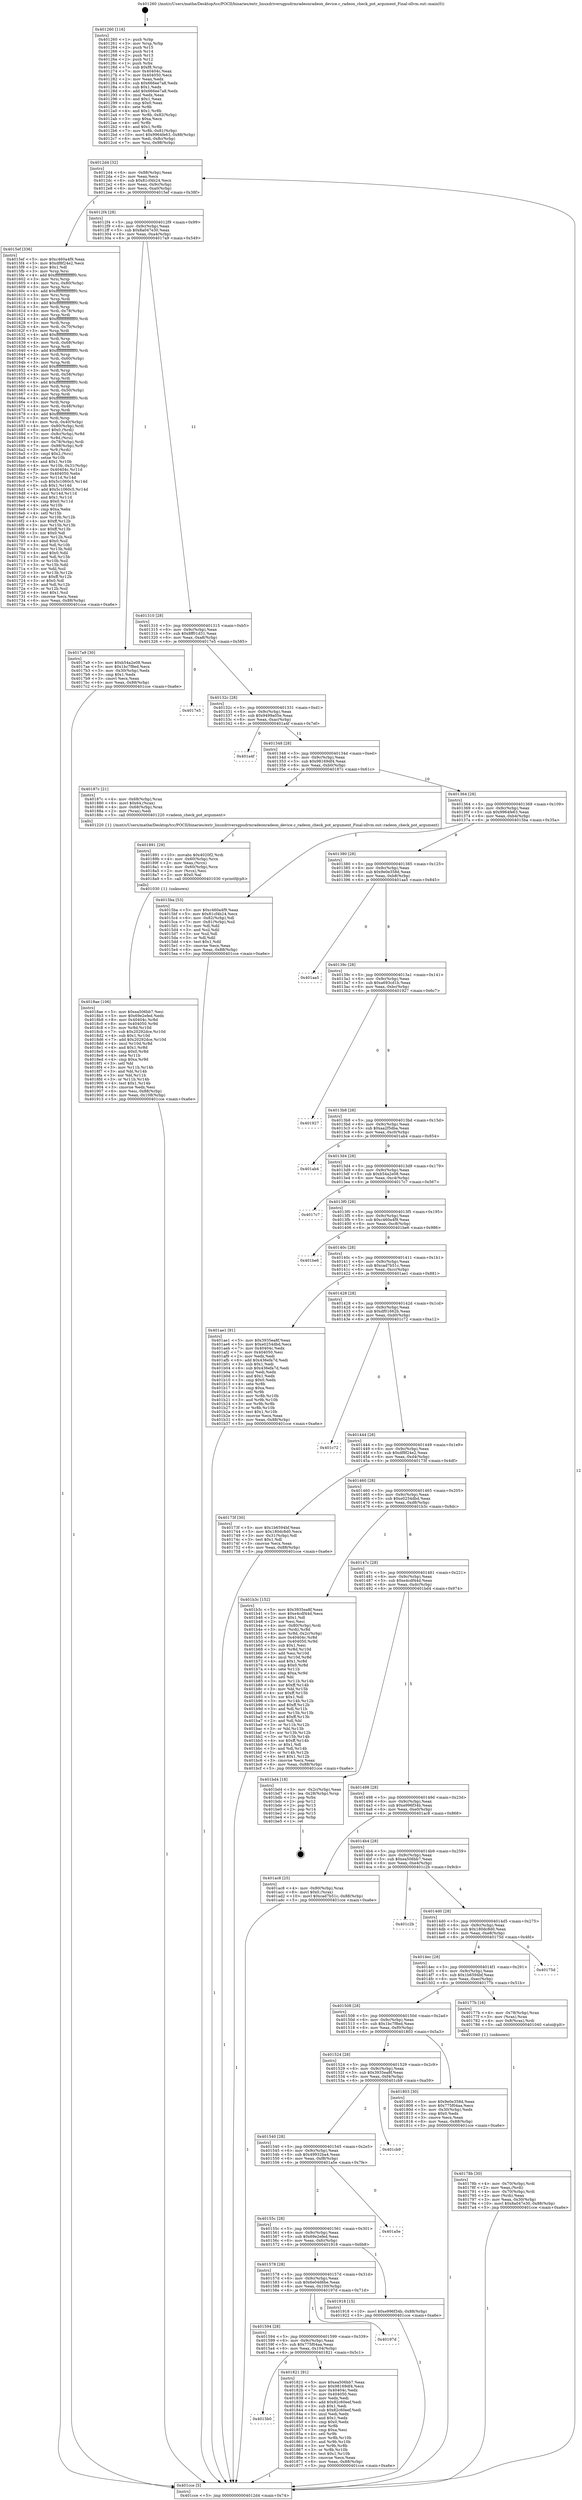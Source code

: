 digraph "0x401260" {
  label = "0x401260 (/mnt/c/Users/mathe/Desktop/tcc/POCII/binaries/extr_linuxdriversgpudrmradeonradeon_device.c_radeon_check_pot_argument_Final-ollvm.out::main(0))"
  labelloc = "t"
  node[shape=record]

  Entry [label="",width=0.3,height=0.3,shape=circle,fillcolor=black,style=filled]
  "0x4012d4" [label="{
     0x4012d4 [32]\l
     | [instrs]\l
     &nbsp;&nbsp;0x4012d4 \<+6\>: mov -0x88(%rbp),%eax\l
     &nbsp;&nbsp;0x4012da \<+2\>: mov %eax,%ecx\l
     &nbsp;&nbsp;0x4012dc \<+6\>: sub $0x81cf4b24,%ecx\l
     &nbsp;&nbsp;0x4012e2 \<+6\>: mov %eax,-0x9c(%rbp)\l
     &nbsp;&nbsp;0x4012e8 \<+6\>: mov %ecx,-0xa0(%rbp)\l
     &nbsp;&nbsp;0x4012ee \<+6\>: je 00000000004015ef \<main+0x38f\>\l
  }"]
  "0x4015ef" [label="{
     0x4015ef [336]\l
     | [instrs]\l
     &nbsp;&nbsp;0x4015ef \<+5\>: mov $0xc460a4f9,%eax\l
     &nbsp;&nbsp;0x4015f4 \<+5\>: mov $0xdf8f24e2,%ecx\l
     &nbsp;&nbsp;0x4015f9 \<+2\>: mov $0x1,%dl\l
     &nbsp;&nbsp;0x4015fb \<+3\>: mov %rsp,%rsi\l
     &nbsp;&nbsp;0x4015fe \<+4\>: add $0xfffffffffffffff0,%rsi\l
     &nbsp;&nbsp;0x401602 \<+3\>: mov %rsi,%rsp\l
     &nbsp;&nbsp;0x401605 \<+4\>: mov %rsi,-0x80(%rbp)\l
     &nbsp;&nbsp;0x401609 \<+3\>: mov %rsp,%rsi\l
     &nbsp;&nbsp;0x40160c \<+4\>: add $0xfffffffffffffff0,%rsi\l
     &nbsp;&nbsp;0x401610 \<+3\>: mov %rsi,%rsp\l
     &nbsp;&nbsp;0x401613 \<+3\>: mov %rsp,%rdi\l
     &nbsp;&nbsp;0x401616 \<+4\>: add $0xfffffffffffffff0,%rdi\l
     &nbsp;&nbsp;0x40161a \<+3\>: mov %rdi,%rsp\l
     &nbsp;&nbsp;0x40161d \<+4\>: mov %rdi,-0x78(%rbp)\l
     &nbsp;&nbsp;0x401621 \<+3\>: mov %rsp,%rdi\l
     &nbsp;&nbsp;0x401624 \<+4\>: add $0xfffffffffffffff0,%rdi\l
     &nbsp;&nbsp;0x401628 \<+3\>: mov %rdi,%rsp\l
     &nbsp;&nbsp;0x40162b \<+4\>: mov %rdi,-0x70(%rbp)\l
     &nbsp;&nbsp;0x40162f \<+3\>: mov %rsp,%rdi\l
     &nbsp;&nbsp;0x401632 \<+4\>: add $0xfffffffffffffff0,%rdi\l
     &nbsp;&nbsp;0x401636 \<+3\>: mov %rdi,%rsp\l
     &nbsp;&nbsp;0x401639 \<+4\>: mov %rdi,-0x68(%rbp)\l
     &nbsp;&nbsp;0x40163d \<+3\>: mov %rsp,%rdi\l
     &nbsp;&nbsp;0x401640 \<+4\>: add $0xfffffffffffffff0,%rdi\l
     &nbsp;&nbsp;0x401644 \<+3\>: mov %rdi,%rsp\l
     &nbsp;&nbsp;0x401647 \<+4\>: mov %rdi,-0x60(%rbp)\l
     &nbsp;&nbsp;0x40164b \<+3\>: mov %rsp,%rdi\l
     &nbsp;&nbsp;0x40164e \<+4\>: add $0xfffffffffffffff0,%rdi\l
     &nbsp;&nbsp;0x401652 \<+3\>: mov %rdi,%rsp\l
     &nbsp;&nbsp;0x401655 \<+4\>: mov %rdi,-0x58(%rbp)\l
     &nbsp;&nbsp;0x401659 \<+3\>: mov %rsp,%rdi\l
     &nbsp;&nbsp;0x40165c \<+4\>: add $0xfffffffffffffff0,%rdi\l
     &nbsp;&nbsp;0x401660 \<+3\>: mov %rdi,%rsp\l
     &nbsp;&nbsp;0x401663 \<+4\>: mov %rdi,-0x50(%rbp)\l
     &nbsp;&nbsp;0x401667 \<+3\>: mov %rsp,%rdi\l
     &nbsp;&nbsp;0x40166a \<+4\>: add $0xfffffffffffffff0,%rdi\l
     &nbsp;&nbsp;0x40166e \<+3\>: mov %rdi,%rsp\l
     &nbsp;&nbsp;0x401671 \<+4\>: mov %rdi,-0x48(%rbp)\l
     &nbsp;&nbsp;0x401675 \<+3\>: mov %rsp,%rdi\l
     &nbsp;&nbsp;0x401678 \<+4\>: add $0xfffffffffffffff0,%rdi\l
     &nbsp;&nbsp;0x40167c \<+3\>: mov %rdi,%rsp\l
     &nbsp;&nbsp;0x40167f \<+4\>: mov %rdi,-0x40(%rbp)\l
     &nbsp;&nbsp;0x401683 \<+4\>: mov -0x80(%rbp),%rdi\l
     &nbsp;&nbsp;0x401687 \<+6\>: movl $0x0,(%rdi)\l
     &nbsp;&nbsp;0x40168d \<+7\>: mov -0x8c(%rbp),%r8d\l
     &nbsp;&nbsp;0x401694 \<+3\>: mov %r8d,(%rsi)\l
     &nbsp;&nbsp;0x401697 \<+4\>: mov -0x78(%rbp),%rdi\l
     &nbsp;&nbsp;0x40169b \<+7\>: mov -0x98(%rbp),%r9\l
     &nbsp;&nbsp;0x4016a2 \<+3\>: mov %r9,(%rdi)\l
     &nbsp;&nbsp;0x4016a5 \<+3\>: cmpl $0x2,(%rsi)\l
     &nbsp;&nbsp;0x4016a8 \<+4\>: setne %r10b\l
     &nbsp;&nbsp;0x4016ac \<+4\>: and $0x1,%r10b\l
     &nbsp;&nbsp;0x4016b0 \<+4\>: mov %r10b,-0x31(%rbp)\l
     &nbsp;&nbsp;0x4016b4 \<+8\>: mov 0x40404c,%r11d\l
     &nbsp;&nbsp;0x4016bc \<+7\>: mov 0x404050,%ebx\l
     &nbsp;&nbsp;0x4016c3 \<+3\>: mov %r11d,%r14d\l
     &nbsp;&nbsp;0x4016c6 \<+7\>: sub $0x5c1060c5,%r14d\l
     &nbsp;&nbsp;0x4016cd \<+4\>: sub $0x1,%r14d\l
     &nbsp;&nbsp;0x4016d1 \<+7\>: add $0x5c1060c5,%r14d\l
     &nbsp;&nbsp;0x4016d8 \<+4\>: imul %r14d,%r11d\l
     &nbsp;&nbsp;0x4016dc \<+4\>: and $0x1,%r11d\l
     &nbsp;&nbsp;0x4016e0 \<+4\>: cmp $0x0,%r11d\l
     &nbsp;&nbsp;0x4016e4 \<+4\>: sete %r10b\l
     &nbsp;&nbsp;0x4016e8 \<+3\>: cmp $0xa,%ebx\l
     &nbsp;&nbsp;0x4016eb \<+4\>: setl %r15b\l
     &nbsp;&nbsp;0x4016ef \<+3\>: mov %r10b,%r12b\l
     &nbsp;&nbsp;0x4016f2 \<+4\>: xor $0xff,%r12b\l
     &nbsp;&nbsp;0x4016f6 \<+3\>: mov %r15b,%r13b\l
     &nbsp;&nbsp;0x4016f9 \<+4\>: xor $0xff,%r13b\l
     &nbsp;&nbsp;0x4016fd \<+3\>: xor $0x0,%dl\l
     &nbsp;&nbsp;0x401700 \<+3\>: mov %r12b,%sil\l
     &nbsp;&nbsp;0x401703 \<+4\>: and $0x0,%sil\l
     &nbsp;&nbsp;0x401707 \<+3\>: and %dl,%r10b\l
     &nbsp;&nbsp;0x40170a \<+3\>: mov %r13b,%dil\l
     &nbsp;&nbsp;0x40170d \<+4\>: and $0x0,%dil\l
     &nbsp;&nbsp;0x401711 \<+3\>: and %dl,%r15b\l
     &nbsp;&nbsp;0x401714 \<+3\>: or %r10b,%sil\l
     &nbsp;&nbsp;0x401717 \<+3\>: or %r15b,%dil\l
     &nbsp;&nbsp;0x40171a \<+3\>: xor %dil,%sil\l
     &nbsp;&nbsp;0x40171d \<+3\>: or %r13b,%r12b\l
     &nbsp;&nbsp;0x401720 \<+4\>: xor $0xff,%r12b\l
     &nbsp;&nbsp;0x401724 \<+3\>: or $0x0,%dl\l
     &nbsp;&nbsp;0x401727 \<+3\>: and %dl,%r12b\l
     &nbsp;&nbsp;0x40172a \<+3\>: or %r12b,%sil\l
     &nbsp;&nbsp;0x40172d \<+4\>: test $0x1,%sil\l
     &nbsp;&nbsp;0x401731 \<+3\>: cmovne %ecx,%eax\l
     &nbsp;&nbsp;0x401734 \<+6\>: mov %eax,-0x88(%rbp)\l
     &nbsp;&nbsp;0x40173a \<+5\>: jmp 0000000000401cce \<main+0xa6e\>\l
  }"]
  "0x4012f4" [label="{
     0x4012f4 [28]\l
     | [instrs]\l
     &nbsp;&nbsp;0x4012f4 \<+5\>: jmp 00000000004012f9 \<main+0x99\>\l
     &nbsp;&nbsp;0x4012f9 \<+6\>: mov -0x9c(%rbp),%eax\l
     &nbsp;&nbsp;0x4012ff \<+5\>: sub $0x8a047e30,%eax\l
     &nbsp;&nbsp;0x401304 \<+6\>: mov %eax,-0xa4(%rbp)\l
     &nbsp;&nbsp;0x40130a \<+6\>: je 00000000004017a9 \<main+0x549\>\l
  }"]
  Exit [label="",width=0.3,height=0.3,shape=circle,fillcolor=black,style=filled,peripheries=2]
  "0x4017a9" [label="{
     0x4017a9 [30]\l
     | [instrs]\l
     &nbsp;&nbsp;0x4017a9 \<+5\>: mov $0xb54a2e08,%eax\l
     &nbsp;&nbsp;0x4017ae \<+5\>: mov $0x1bc7f8ed,%ecx\l
     &nbsp;&nbsp;0x4017b3 \<+3\>: mov -0x30(%rbp),%edx\l
     &nbsp;&nbsp;0x4017b6 \<+3\>: cmp $0x1,%edx\l
     &nbsp;&nbsp;0x4017b9 \<+3\>: cmovl %ecx,%eax\l
     &nbsp;&nbsp;0x4017bc \<+6\>: mov %eax,-0x88(%rbp)\l
     &nbsp;&nbsp;0x4017c2 \<+5\>: jmp 0000000000401cce \<main+0xa6e\>\l
  }"]
  "0x401310" [label="{
     0x401310 [28]\l
     | [instrs]\l
     &nbsp;&nbsp;0x401310 \<+5\>: jmp 0000000000401315 \<main+0xb5\>\l
     &nbsp;&nbsp;0x401315 \<+6\>: mov -0x9c(%rbp),%eax\l
     &nbsp;&nbsp;0x40131b \<+5\>: sub $0x8ff01d31,%eax\l
     &nbsp;&nbsp;0x401320 \<+6\>: mov %eax,-0xa8(%rbp)\l
     &nbsp;&nbsp;0x401326 \<+6\>: je 00000000004017e5 \<main+0x585\>\l
  }"]
  "0x4018ae" [label="{
     0x4018ae [106]\l
     | [instrs]\l
     &nbsp;&nbsp;0x4018ae \<+5\>: mov $0xea506bb7,%esi\l
     &nbsp;&nbsp;0x4018b3 \<+5\>: mov $0x69e2efed,%edx\l
     &nbsp;&nbsp;0x4018b8 \<+8\>: mov 0x40404c,%r8d\l
     &nbsp;&nbsp;0x4018c0 \<+8\>: mov 0x404050,%r9d\l
     &nbsp;&nbsp;0x4018c8 \<+3\>: mov %r8d,%r10d\l
     &nbsp;&nbsp;0x4018cb \<+7\>: sub $0x20292dce,%r10d\l
     &nbsp;&nbsp;0x4018d2 \<+4\>: sub $0x1,%r10d\l
     &nbsp;&nbsp;0x4018d6 \<+7\>: add $0x20292dce,%r10d\l
     &nbsp;&nbsp;0x4018dd \<+4\>: imul %r10d,%r8d\l
     &nbsp;&nbsp;0x4018e1 \<+4\>: and $0x1,%r8d\l
     &nbsp;&nbsp;0x4018e5 \<+4\>: cmp $0x0,%r8d\l
     &nbsp;&nbsp;0x4018e9 \<+4\>: sete %r11b\l
     &nbsp;&nbsp;0x4018ed \<+4\>: cmp $0xa,%r9d\l
     &nbsp;&nbsp;0x4018f1 \<+3\>: setl %bl\l
     &nbsp;&nbsp;0x4018f4 \<+3\>: mov %r11b,%r14b\l
     &nbsp;&nbsp;0x4018f7 \<+3\>: and %bl,%r14b\l
     &nbsp;&nbsp;0x4018fa \<+3\>: xor %bl,%r11b\l
     &nbsp;&nbsp;0x4018fd \<+3\>: or %r11b,%r14b\l
     &nbsp;&nbsp;0x401900 \<+4\>: test $0x1,%r14b\l
     &nbsp;&nbsp;0x401904 \<+3\>: cmovne %edx,%esi\l
     &nbsp;&nbsp;0x401907 \<+6\>: mov %esi,-0x88(%rbp)\l
     &nbsp;&nbsp;0x40190d \<+6\>: mov %eax,-0x108(%rbp)\l
     &nbsp;&nbsp;0x401913 \<+5\>: jmp 0000000000401cce \<main+0xa6e\>\l
  }"]
  "0x4017e5" [label="{
     0x4017e5\l
  }", style=dashed]
  "0x40132c" [label="{
     0x40132c [28]\l
     | [instrs]\l
     &nbsp;&nbsp;0x40132c \<+5\>: jmp 0000000000401331 \<main+0xd1\>\l
     &nbsp;&nbsp;0x401331 \<+6\>: mov -0x9c(%rbp),%eax\l
     &nbsp;&nbsp;0x401337 \<+5\>: sub $0x9499a05e,%eax\l
     &nbsp;&nbsp;0x40133c \<+6\>: mov %eax,-0xac(%rbp)\l
     &nbsp;&nbsp;0x401342 \<+6\>: je 0000000000401a4f \<main+0x7ef\>\l
  }"]
  "0x401891" [label="{
     0x401891 [29]\l
     | [instrs]\l
     &nbsp;&nbsp;0x401891 \<+10\>: movabs $0x4020f2,%rdi\l
     &nbsp;&nbsp;0x40189b \<+4\>: mov -0x60(%rbp),%rcx\l
     &nbsp;&nbsp;0x40189f \<+2\>: mov %eax,(%rcx)\l
     &nbsp;&nbsp;0x4018a1 \<+4\>: mov -0x60(%rbp),%rcx\l
     &nbsp;&nbsp;0x4018a5 \<+2\>: mov (%rcx),%esi\l
     &nbsp;&nbsp;0x4018a7 \<+2\>: mov $0x0,%al\l
     &nbsp;&nbsp;0x4018a9 \<+5\>: call 0000000000401030 \<printf@plt\>\l
     | [calls]\l
     &nbsp;&nbsp;0x401030 \{1\} (unknown)\l
  }"]
  "0x401a4f" [label="{
     0x401a4f\l
  }", style=dashed]
  "0x401348" [label="{
     0x401348 [28]\l
     | [instrs]\l
     &nbsp;&nbsp;0x401348 \<+5\>: jmp 000000000040134d \<main+0xed\>\l
     &nbsp;&nbsp;0x40134d \<+6\>: mov -0x9c(%rbp),%eax\l
     &nbsp;&nbsp;0x401353 \<+5\>: sub $0x98169df4,%eax\l
     &nbsp;&nbsp;0x401358 \<+6\>: mov %eax,-0xb0(%rbp)\l
     &nbsp;&nbsp;0x40135e \<+6\>: je 000000000040187c \<main+0x61c\>\l
  }"]
  "0x4015b0" [label="{
     0x4015b0\l
  }", style=dashed]
  "0x40187c" [label="{
     0x40187c [21]\l
     | [instrs]\l
     &nbsp;&nbsp;0x40187c \<+4\>: mov -0x68(%rbp),%rax\l
     &nbsp;&nbsp;0x401880 \<+6\>: movl $0x64,(%rax)\l
     &nbsp;&nbsp;0x401886 \<+4\>: mov -0x68(%rbp),%rax\l
     &nbsp;&nbsp;0x40188a \<+2\>: mov (%rax),%edi\l
     &nbsp;&nbsp;0x40188c \<+5\>: call 0000000000401220 \<radeon_check_pot_argument\>\l
     | [calls]\l
     &nbsp;&nbsp;0x401220 \{1\} (/mnt/c/Users/mathe/Desktop/tcc/POCII/binaries/extr_linuxdriversgpudrmradeonradeon_device.c_radeon_check_pot_argument_Final-ollvm.out::radeon_check_pot_argument)\l
  }"]
  "0x401364" [label="{
     0x401364 [28]\l
     | [instrs]\l
     &nbsp;&nbsp;0x401364 \<+5\>: jmp 0000000000401369 \<main+0x109\>\l
     &nbsp;&nbsp;0x401369 \<+6\>: mov -0x9c(%rbp),%eax\l
     &nbsp;&nbsp;0x40136f \<+5\>: sub $0x9964fe63,%eax\l
     &nbsp;&nbsp;0x401374 \<+6\>: mov %eax,-0xb4(%rbp)\l
     &nbsp;&nbsp;0x40137a \<+6\>: je 00000000004015ba \<main+0x35a\>\l
  }"]
  "0x401821" [label="{
     0x401821 [91]\l
     | [instrs]\l
     &nbsp;&nbsp;0x401821 \<+5\>: mov $0xea506bb7,%eax\l
     &nbsp;&nbsp;0x401826 \<+5\>: mov $0x98169df4,%ecx\l
     &nbsp;&nbsp;0x40182b \<+7\>: mov 0x40404c,%edx\l
     &nbsp;&nbsp;0x401832 \<+7\>: mov 0x404050,%esi\l
     &nbsp;&nbsp;0x401839 \<+2\>: mov %edx,%edi\l
     &nbsp;&nbsp;0x40183b \<+6\>: add $0x82c60eef,%edi\l
     &nbsp;&nbsp;0x401841 \<+3\>: sub $0x1,%edi\l
     &nbsp;&nbsp;0x401844 \<+6\>: sub $0x82c60eef,%edi\l
     &nbsp;&nbsp;0x40184a \<+3\>: imul %edi,%edx\l
     &nbsp;&nbsp;0x40184d \<+3\>: and $0x1,%edx\l
     &nbsp;&nbsp;0x401850 \<+3\>: cmp $0x0,%edx\l
     &nbsp;&nbsp;0x401853 \<+4\>: sete %r8b\l
     &nbsp;&nbsp;0x401857 \<+3\>: cmp $0xa,%esi\l
     &nbsp;&nbsp;0x40185a \<+4\>: setl %r9b\l
     &nbsp;&nbsp;0x40185e \<+3\>: mov %r8b,%r10b\l
     &nbsp;&nbsp;0x401861 \<+3\>: and %r9b,%r10b\l
     &nbsp;&nbsp;0x401864 \<+3\>: xor %r9b,%r8b\l
     &nbsp;&nbsp;0x401867 \<+3\>: or %r8b,%r10b\l
     &nbsp;&nbsp;0x40186a \<+4\>: test $0x1,%r10b\l
     &nbsp;&nbsp;0x40186e \<+3\>: cmovne %ecx,%eax\l
     &nbsp;&nbsp;0x401871 \<+6\>: mov %eax,-0x88(%rbp)\l
     &nbsp;&nbsp;0x401877 \<+5\>: jmp 0000000000401cce \<main+0xa6e\>\l
  }"]
  "0x4015ba" [label="{
     0x4015ba [53]\l
     | [instrs]\l
     &nbsp;&nbsp;0x4015ba \<+5\>: mov $0xc460a4f9,%eax\l
     &nbsp;&nbsp;0x4015bf \<+5\>: mov $0x81cf4b24,%ecx\l
     &nbsp;&nbsp;0x4015c4 \<+6\>: mov -0x82(%rbp),%dl\l
     &nbsp;&nbsp;0x4015ca \<+7\>: mov -0x81(%rbp),%sil\l
     &nbsp;&nbsp;0x4015d1 \<+3\>: mov %dl,%dil\l
     &nbsp;&nbsp;0x4015d4 \<+3\>: and %sil,%dil\l
     &nbsp;&nbsp;0x4015d7 \<+3\>: xor %sil,%dl\l
     &nbsp;&nbsp;0x4015da \<+3\>: or %dl,%dil\l
     &nbsp;&nbsp;0x4015dd \<+4\>: test $0x1,%dil\l
     &nbsp;&nbsp;0x4015e1 \<+3\>: cmovne %ecx,%eax\l
     &nbsp;&nbsp;0x4015e4 \<+6\>: mov %eax,-0x88(%rbp)\l
     &nbsp;&nbsp;0x4015ea \<+5\>: jmp 0000000000401cce \<main+0xa6e\>\l
  }"]
  "0x401380" [label="{
     0x401380 [28]\l
     | [instrs]\l
     &nbsp;&nbsp;0x401380 \<+5\>: jmp 0000000000401385 \<main+0x125\>\l
     &nbsp;&nbsp;0x401385 \<+6\>: mov -0x9c(%rbp),%eax\l
     &nbsp;&nbsp;0x40138b \<+5\>: sub $0x9e0e358d,%eax\l
     &nbsp;&nbsp;0x401390 \<+6\>: mov %eax,-0xb8(%rbp)\l
     &nbsp;&nbsp;0x401396 \<+6\>: je 0000000000401aa5 \<main+0x845\>\l
  }"]
  "0x401cce" [label="{
     0x401cce [5]\l
     | [instrs]\l
     &nbsp;&nbsp;0x401cce \<+5\>: jmp 00000000004012d4 \<main+0x74\>\l
  }"]
  "0x401260" [label="{
     0x401260 [116]\l
     | [instrs]\l
     &nbsp;&nbsp;0x401260 \<+1\>: push %rbp\l
     &nbsp;&nbsp;0x401261 \<+3\>: mov %rsp,%rbp\l
     &nbsp;&nbsp;0x401264 \<+2\>: push %r15\l
     &nbsp;&nbsp;0x401266 \<+2\>: push %r14\l
     &nbsp;&nbsp;0x401268 \<+2\>: push %r13\l
     &nbsp;&nbsp;0x40126a \<+2\>: push %r12\l
     &nbsp;&nbsp;0x40126c \<+1\>: push %rbx\l
     &nbsp;&nbsp;0x40126d \<+7\>: sub $0xf8,%rsp\l
     &nbsp;&nbsp;0x401274 \<+7\>: mov 0x40404c,%eax\l
     &nbsp;&nbsp;0x40127b \<+7\>: mov 0x404050,%ecx\l
     &nbsp;&nbsp;0x401282 \<+2\>: mov %eax,%edx\l
     &nbsp;&nbsp;0x401284 \<+6\>: sub $0x666ee7a8,%edx\l
     &nbsp;&nbsp;0x40128a \<+3\>: sub $0x1,%edx\l
     &nbsp;&nbsp;0x40128d \<+6\>: add $0x666ee7a8,%edx\l
     &nbsp;&nbsp;0x401293 \<+3\>: imul %edx,%eax\l
     &nbsp;&nbsp;0x401296 \<+3\>: and $0x1,%eax\l
     &nbsp;&nbsp;0x401299 \<+3\>: cmp $0x0,%eax\l
     &nbsp;&nbsp;0x40129c \<+4\>: sete %r8b\l
     &nbsp;&nbsp;0x4012a0 \<+4\>: and $0x1,%r8b\l
     &nbsp;&nbsp;0x4012a4 \<+7\>: mov %r8b,-0x82(%rbp)\l
     &nbsp;&nbsp;0x4012ab \<+3\>: cmp $0xa,%ecx\l
     &nbsp;&nbsp;0x4012ae \<+4\>: setl %r8b\l
     &nbsp;&nbsp;0x4012b2 \<+4\>: and $0x1,%r8b\l
     &nbsp;&nbsp;0x4012b6 \<+7\>: mov %r8b,-0x81(%rbp)\l
     &nbsp;&nbsp;0x4012bd \<+10\>: movl $0x9964fe63,-0x88(%rbp)\l
     &nbsp;&nbsp;0x4012c7 \<+6\>: mov %edi,-0x8c(%rbp)\l
     &nbsp;&nbsp;0x4012cd \<+7\>: mov %rsi,-0x98(%rbp)\l
  }"]
  "0x401594" [label="{
     0x401594 [28]\l
     | [instrs]\l
     &nbsp;&nbsp;0x401594 \<+5\>: jmp 0000000000401599 \<main+0x339\>\l
     &nbsp;&nbsp;0x401599 \<+6\>: mov -0x9c(%rbp),%eax\l
     &nbsp;&nbsp;0x40159f \<+5\>: sub $0x775f04aa,%eax\l
     &nbsp;&nbsp;0x4015a4 \<+6\>: mov %eax,-0x104(%rbp)\l
     &nbsp;&nbsp;0x4015aa \<+6\>: je 0000000000401821 \<main+0x5c1\>\l
  }"]
  "0x40197d" [label="{
     0x40197d\l
  }", style=dashed]
  "0x401aa5" [label="{
     0x401aa5\l
  }", style=dashed]
  "0x40139c" [label="{
     0x40139c [28]\l
     | [instrs]\l
     &nbsp;&nbsp;0x40139c \<+5\>: jmp 00000000004013a1 \<main+0x141\>\l
     &nbsp;&nbsp;0x4013a1 \<+6\>: mov -0x9c(%rbp),%eax\l
     &nbsp;&nbsp;0x4013a7 \<+5\>: sub $0xa693cd1b,%eax\l
     &nbsp;&nbsp;0x4013ac \<+6\>: mov %eax,-0xbc(%rbp)\l
     &nbsp;&nbsp;0x4013b2 \<+6\>: je 0000000000401927 \<main+0x6c7\>\l
  }"]
  "0x401578" [label="{
     0x401578 [28]\l
     | [instrs]\l
     &nbsp;&nbsp;0x401578 \<+5\>: jmp 000000000040157d \<main+0x31d\>\l
     &nbsp;&nbsp;0x40157d \<+6\>: mov -0x9c(%rbp),%eax\l
     &nbsp;&nbsp;0x401583 \<+5\>: sub $0x6e04d6be,%eax\l
     &nbsp;&nbsp;0x401588 \<+6\>: mov %eax,-0x100(%rbp)\l
     &nbsp;&nbsp;0x40158e \<+6\>: je 000000000040197d \<main+0x71d\>\l
  }"]
  "0x401927" [label="{
     0x401927\l
  }", style=dashed]
  "0x4013b8" [label="{
     0x4013b8 [28]\l
     | [instrs]\l
     &nbsp;&nbsp;0x4013b8 \<+5\>: jmp 00000000004013bd \<main+0x15d\>\l
     &nbsp;&nbsp;0x4013bd \<+6\>: mov -0x9c(%rbp),%eax\l
     &nbsp;&nbsp;0x4013c3 \<+5\>: sub $0xaa2f5dba,%eax\l
     &nbsp;&nbsp;0x4013c8 \<+6\>: mov %eax,-0xc0(%rbp)\l
     &nbsp;&nbsp;0x4013ce \<+6\>: je 0000000000401ab4 \<main+0x854\>\l
  }"]
  "0x401918" [label="{
     0x401918 [15]\l
     | [instrs]\l
     &nbsp;&nbsp;0x401918 \<+10\>: movl $0xe996f34b,-0x88(%rbp)\l
     &nbsp;&nbsp;0x401922 \<+5\>: jmp 0000000000401cce \<main+0xa6e\>\l
  }"]
  "0x401ab4" [label="{
     0x401ab4\l
  }", style=dashed]
  "0x4013d4" [label="{
     0x4013d4 [28]\l
     | [instrs]\l
     &nbsp;&nbsp;0x4013d4 \<+5\>: jmp 00000000004013d9 \<main+0x179\>\l
     &nbsp;&nbsp;0x4013d9 \<+6\>: mov -0x9c(%rbp),%eax\l
     &nbsp;&nbsp;0x4013df \<+5\>: sub $0xb54a2e08,%eax\l
     &nbsp;&nbsp;0x4013e4 \<+6\>: mov %eax,-0xc4(%rbp)\l
     &nbsp;&nbsp;0x4013ea \<+6\>: je 00000000004017c7 \<main+0x567\>\l
  }"]
  "0x40155c" [label="{
     0x40155c [28]\l
     | [instrs]\l
     &nbsp;&nbsp;0x40155c \<+5\>: jmp 0000000000401561 \<main+0x301\>\l
     &nbsp;&nbsp;0x401561 \<+6\>: mov -0x9c(%rbp),%eax\l
     &nbsp;&nbsp;0x401567 \<+5\>: sub $0x69e2efed,%eax\l
     &nbsp;&nbsp;0x40156c \<+6\>: mov %eax,-0xfc(%rbp)\l
     &nbsp;&nbsp;0x401572 \<+6\>: je 0000000000401918 \<main+0x6b8\>\l
  }"]
  "0x4017c7" [label="{
     0x4017c7\l
  }", style=dashed]
  "0x4013f0" [label="{
     0x4013f0 [28]\l
     | [instrs]\l
     &nbsp;&nbsp;0x4013f0 \<+5\>: jmp 00000000004013f5 \<main+0x195\>\l
     &nbsp;&nbsp;0x4013f5 \<+6\>: mov -0x9c(%rbp),%eax\l
     &nbsp;&nbsp;0x4013fb \<+5\>: sub $0xc460a4f9,%eax\l
     &nbsp;&nbsp;0x401400 \<+6\>: mov %eax,-0xc8(%rbp)\l
     &nbsp;&nbsp;0x401406 \<+6\>: je 0000000000401be6 \<main+0x986\>\l
  }"]
  "0x401a5e" [label="{
     0x401a5e\l
  }", style=dashed]
  "0x401be6" [label="{
     0x401be6\l
  }", style=dashed]
  "0x40140c" [label="{
     0x40140c [28]\l
     | [instrs]\l
     &nbsp;&nbsp;0x40140c \<+5\>: jmp 0000000000401411 \<main+0x1b1\>\l
     &nbsp;&nbsp;0x401411 \<+6\>: mov -0x9c(%rbp),%eax\l
     &nbsp;&nbsp;0x401417 \<+5\>: sub $0xcad7b51c,%eax\l
     &nbsp;&nbsp;0x40141c \<+6\>: mov %eax,-0xcc(%rbp)\l
     &nbsp;&nbsp;0x401422 \<+6\>: je 0000000000401ae1 \<main+0x881\>\l
  }"]
  "0x401540" [label="{
     0x401540 [28]\l
     | [instrs]\l
     &nbsp;&nbsp;0x401540 \<+5\>: jmp 0000000000401545 \<main+0x2e5\>\l
     &nbsp;&nbsp;0x401545 \<+6\>: mov -0x9c(%rbp),%eax\l
     &nbsp;&nbsp;0x40154b \<+5\>: sub $0x49932ba4,%eax\l
     &nbsp;&nbsp;0x401550 \<+6\>: mov %eax,-0xf8(%rbp)\l
     &nbsp;&nbsp;0x401556 \<+6\>: je 0000000000401a5e \<main+0x7fe\>\l
  }"]
  "0x401ae1" [label="{
     0x401ae1 [91]\l
     | [instrs]\l
     &nbsp;&nbsp;0x401ae1 \<+5\>: mov $0x3935ea8f,%eax\l
     &nbsp;&nbsp;0x401ae6 \<+5\>: mov $0xe0254dbd,%ecx\l
     &nbsp;&nbsp;0x401aeb \<+7\>: mov 0x40404c,%edx\l
     &nbsp;&nbsp;0x401af2 \<+7\>: mov 0x404050,%esi\l
     &nbsp;&nbsp;0x401af9 \<+2\>: mov %edx,%edi\l
     &nbsp;&nbsp;0x401afb \<+6\>: add $0x436efa7d,%edi\l
     &nbsp;&nbsp;0x401b01 \<+3\>: sub $0x1,%edi\l
     &nbsp;&nbsp;0x401b04 \<+6\>: sub $0x436efa7d,%edi\l
     &nbsp;&nbsp;0x401b0a \<+3\>: imul %edi,%edx\l
     &nbsp;&nbsp;0x401b0d \<+3\>: and $0x1,%edx\l
     &nbsp;&nbsp;0x401b10 \<+3\>: cmp $0x0,%edx\l
     &nbsp;&nbsp;0x401b13 \<+4\>: sete %r8b\l
     &nbsp;&nbsp;0x401b17 \<+3\>: cmp $0xa,%esi\l
     &nbsp;&nbsp;0x401b1a \<+4\>: setl %r9b\l
     &nbsp;&nbsp;0x401b1e \<+3\>: mov %r8b,%r10b\l
     &nbsp;&nbsp;0x401b21 \<+3\>: and %r9b,%r10b\l
     &nbsp;&nbsp;0x401b24 \<+3\>: xor %r9b,%r8b\l
     &nbsp;&nbsp;0x401b27 \<+3\>: or %r8b,%r10b\l
     &nbsp;&nbsp;0x401b2a \<+4\>: test $0x1,%r10b\l
     &nbsp;&nbsp;0x401b2e \<+3\>: cmovne %ecx,%eax\l
     &nbsp;&nbsp;0x401b31 \<+6\>: mov %eax,-0x88(%rbp)\l
     &nbsp;&nbsp;0x401b37 \<+5\>: jmp 0000000000401cce \<main+0xa6e\>\l
  }"]
  "0x401428" [label="{
     0x401428 [28]\l
     | [instrs]\l
     &nbsp;&nbsp;0x401428 \<+5\>: jmp 000000000040142d \<main+0x1cd\>\l
     &nbsp;&nbsp;0x40142d \<+6\>: mov -0x9c(%rbp),%eax\l
     &nbsp;&nbsp;0x401433 \<+5\>: sub $0xdf01662b,%eax\l
     &nbsp;&nbsp;0x401438 \<+6\>: mov %eax,-0xd0(%rbp)\l
     &nbsp;&nbsp;0x40143e \<+6\>: je 0000000000401c72 \<main+0xa12\>\l
  }"]
  "0x401cb9" [label="{
     0x401cb9\l
  }", style=dashed]
  "0x401c72" [label="{
     0x401c72\l
  }", style=dashed]
  "0x401444" [label="{
     0x401444 [28]\l
     | [instrs]\l
     &nbsp;&nbsp;0x401444 \<+5\>: jmp 0000000000401449 \<main+0x1e9\>\l
     &nbsp;&nbsp;0x401449 \<+6\>: mov -0x9c(%rbp),%eax\l
     &nbsp;&nbsp;0x40144f \<+5\>: sub $0xdf8f24e2,%eax\l
     &nbsp;&nbsp;0x401454 \<+6\>: mov %eax,-0xd4(%rbp)\l
     &nbsp;&nbsp;0x40145a \<+6\>: je 000000000040173f \<main+0x4df\>\l
  }"]
  "0x401524" [label="{
     0x401524 [28]\l
     | [instrs]\l
     &nbsp;&nbsp;0x401524 \<+5\>: jmp 0000000000401529 \<main+0x2c9\>\l
     &nbsp;&nbsp;0x401529 \<+6\>: mov -0x9c(%rbp),%eax\l
     &nbsp;&nbsp;0x40152f \<+5\>: sub $0x3935ea8f,%eax\l
     &nbsp;&nbsp;0x401534 \<+6\>: mov %eax,-0xf4(%rbp)\l
     &nbsp;&nbsp;0x40153a \<+6\>: je 0000000000401cb9 \<main+0xa59\>\l
  }"]
  "0x40173f" [label="{
     0x40173f [30]\l
     | [instrs]\l
     &nbsp;&nbsp;0x40173f \<+5\>: mov $0x1b6594bf,%eax\l
     &nbsp;&nbsp;0x401744 \<+5\>: mov $0x180dc8d0,%ecx\l
     &nbsp;&nbsp;0x401749 \<+3\>: mov -0x31(%rbp),%dl\l
     &nbsp;&nbsp;0x40174c \<+3\>: test $0x1,%dl\l
     &nbsp;&nbsp;0x40174f \<+3\>: cmovne %ecx,%eax\l
     &nbsp;&nbsp;0x401752 \<+6\>: mov %eax,-0x88(%rbp)\l
     &nbsp;&nbsp;0x401758 \<+5\>: jmp 0000000000401cce \<main+0xa6e\>\l
  }"]
  "0x401460" [label="{
     0x401460 [28]\l
     | [instrs]\l
     &nbsp;&nbsp;0x401460 \<+5\>: jmp 0000000000401465 \<main+0x205\>\l
     &nbsp;&nbsp;0x401465 \<+6\>: mov -0x9c(%rbp),%eax\l
     &nbsp;&nbsp;0x40146b \<+5\>: sub $0xe0254dbd,%eax\l
     &nbsp;&nbsp;0x401470 \<+6\>: mov %eax,-0xd8(%rbp)\l
     &nbsp;&nbsp;0x401476 \<+6\>: je 0000000000401b3c \<main+0x8dc\>\l
  }"]
  "0x401803" [label="{
     0x401803 [30]\l
     | [instrs]\l
     &nbsp;&nbsp;0x401803 \<+5\>: mov $0x9e0e358d,%eax\l
     &nbsp;&nbsp;0x401808 \<+5\>: mov $0x775f04aa,%ecx\l
     &nbsp;&nbsp;0x40180d \<+3\>: mov -0x30(%rbp),%edx\l
     &nbsp;&nbsp;0x401810 \<+3\>: cmp $0x0,%edx\l
     &nbsp;&nbsp;0x401813 \<+3\>: cmove %ecx,%eax\l
     &nbsp;&nbsp;0x401816 \<+6\>: mov %eax,-0x88(%rbp)\l
     &nbsp;&nbsp;0x40181c \<+5\>: jmp 0000000000401cce \<main+0xa6e\>\l
  }"]
  "0x401b3c" [label="{
     0x401b3c [152]\l
     | [instrs]\l
     &nbsp;&nbsp;0x401b3c \<+5\>: mov $0x3935ea8f,%eax\l
     &nbsp;&nbsp;0x401b41 \<+5\>: mov $0xe4cdf44d,%ecx\l
     &nbsp;&nbsp;0x401b46 \<+2\>: mov $0x1,%dl\l
     &nbsp;&nbsp;0x401b48 \<+2\>: xor %esi,%esi\l
     &nbsp;&nbsp;0x401b4a \<+4\>: mov -0x80(%rbp),%rdi\l
     &nbsp;&nbsp;0x401b4e \<+3\>: mov (%rdi),%r8d\l
     &nbsp;&nbsp;0x401b51 \<+4\>: mov %r8d,-0x2c(%rbp)\l
     &nbsp;&nbsp;0x401b55 \<+8\>: mov 0x40404c,%r8d\l
     &nbsp;&nbsp;0x401b5d \<+8\>: mov 0x404050,%r9d\l
     &nbsp;&nbsp;0x401b65 \<+3\>: sub $0x1,%esi\l
     &nbsp;&nbsp;0x401b68 \<+3\>: mov %r8d,%r10d\l
     &nbsp;&nbsp;0x401b6b \<+3\>: add %esi,%r10d\l
     &nbsp;&nbsp;0x401b6e \<+4\>: imul %r10d,%r8d\l
     &nbsp;&nbsp;0x401b72 \<+4\>: and $0x1,%r8d\l
     &nbsp;&nbsp;0x401b76 \<+4\>: cmp $0x0,%r8d\l
     &nbsp;&nbsp;0x401b7a \<+4\>: sete %r11b\l
     &nbsp;&nbsp;0x401b7e \<+4\>: cmp $0xa,%r9d\l
     &nbsp;&nbsp;0x401b82 \<+3\>: setl %bl\l
     &nbsp;&nbsp;0x401b85 \<+3\>: mov %r11b,%r14b\l
     &nbsp;&nbsp;0x401b88 \<+4\>: xor $0xff,%r14b\l
     &nbsp;&nbsp;0x401b8c \<+3\>: mov %bl,%r15b\l
     &nbsp;&nbsp;0x401b8f \<+4\>: xor $0xff,%r15b\l
     &nbsp;&nbsp;0x401b93 \<+3\>: xor $0x1,%dl\l
     &nbsp;&nbsp;0x401b96 \<+3\>: mov %r14b,%r12b\l
     &nbsp;&nbsp;0x401b99 \<+4\>: and $0xff,%r12b\l
     &nbsp;&nbsp;0x401b9d \<+3\>: and %dl,%r11b\l
     &nbsp;&nbsp;0x401ba0 \<+3\>: mov %r15b,%r13b\l
     &nbsp;&nbsp;0x401ba3 \<+4\>: and $0xff,%r13b\l
     &nbsp;&nbsp;0x401ba7 \<+2\>: and %dl,%bl\l
     &nbsp;&nbsp;0x401ba9 \<+3\>: or %r11b,%r12b\l
     &nbsp;&nbsp;0x401bac \<+3\>: or %bl,%r13b\l
     &nbsp;&nbsp;0x401baf \<+3\>: xor %r13b,%r12b\l
     &nbsp;&nbsp;0x401bb2 \<+3\>: or %r15b,%r14b\l
     &nbsp;&nbsp;0x401bb5 \<+4\>: xor $0xff,%r14b\l
     &nbsp;&nbsp;0x401bb9 \<+3\>: or $0x1,%dl\l
     &nbsp;&nbsp;0x401bbc \<+3\>: and %dl,%r14b\l
     &nbsp;&nbsp;0x401bbf \<+3\>: or %r14b,%r12b\l
     &nbsp;&nbsp;0x401bc2 \<+4\>: test $0x1,%r12b\l
     &nbsp;&nbsp;0x401bc6 \<+3\>: cmovne %ecx,%eax\l
     &nbsp;&nbsp;0x401bc9 \<+6\>: mov %eax,-0x88(%rbp)\l
     &nbsp;&nbsp;0x401bcf \<+5\>: jmp 0000000000401cce \<main+0xa6e\>\l
  }"]
  "0x40147c" [label="{
     0x40147c [28]\l
     | [instrs]\l
     &nbsp;&nbsp;0x40147c \<+5\>: jmp 0000000000401481 \<main+0x221\>\l
     &nbsp;&nbsp;0x401481 \<+6\>: mov -0x9c(%rbp),%eax\l
     &nbsp;&nbsp;0x401487 \<+5\>: sub $0xe4cdf44d,%eax\l
     &nbsp;&nbsp;0x40148c \<+6\>: mov %eax,-0xdc(%rbp)\l
     &nbsp;&nbsp;0x401492 \<+6\>: je 0000000000401bd4 \<main+0x974\>\l
  }"]
  "0x40178b" [label="{
     0x40178b [30]\l
     | [instrs]\l
     &nbsp;&nbsp;0x40178b \<+4\>: mov -0x70(%rbp),%rdi\l
     &nbsp;&nbsp;0x40178f \<+2\>: mov %eax,(%rdi)\l
     &nbsp;&nbsp;0x401791 \<+4\>: mov -0x70(%rbp),%rdi\l
     &nbsp;&nbsp;0x401795 \<+2\>: mov (%rdi),%eax\l
     &nbsp;&nbsp;0x401797 \<+3\>: mov %eax,-0x30(%rbp)\l
     &nbsp;&nbsp;0x40179a \<+10\>: movl $0x8a047e30,-0x88(%rbp)\l
     &nbsp;&nbsp;0x4017a4 \<+5\>: jmp 0000000000401cce \<main+0xa6e\>\l
  }"]
  "0x401bd4" [label="{
     0x401bd4 [18]\l
     | [instrs]\l
     &nbsp;&nbsp;0x401bd4 \<+3\>: mov -0x2c(%rbp),%eax\l
     &nbsp;&nbsp;0x401bd7 \<+4\>: lea -0x28(%rbp),%rsp\l
     &nbsp;&nbsp;0x401bdb \<+1\>: pop %rbx\l
     &nbsp;&nbsp;0x401bdc \<+2\>: pop %r12\l
     &nbsp;&nbsp;0x401bde \<+2\>: pop %r13\l
     &nbsp;&nbsp;0x401be0 \<+2\>: pop %r14\l
     &nbsp;&nbsp;0x401be2 \<+2\>: pop %r15\l
     &nbsp;&nbsp;0x401be4 \<+1\>: pop %rbp\l
     &nbsp;&nbsp;0x401be5 \<+1\>: ret\l
  }"]
  "0x401498" [label="{
     0x401498 [28]\l
     | [instrs]\l
     &nbsp;&nbsp;0x401498 \<+5\>: jmp 000000000040149d \<main+0x23d\>\l
     &nbsp;&nbsp;0x40149d \<+6\>: mov -0x9c(%rbp),%eax\l
     &nbsp;&nbsp;0x4014a3 \<+5\>: sub $0xe996f34b,%eax\l
     &nbsp;&nbsp;0x4014a8 \<+6\>: mov %eax,-0xe0(%rbp)\l
     &nbsp;&nbsp;0x4014ae \<+6\>: je 0000000000401ac8 \<main+0x868\>\l
  }"]
  "0x401508" [label="{
     0x401508 [28]\l
     | [instrs]\l
     &nbsp;&nbsp;0x401508 \<+5\>: jmp 000000000040150d \<main+0x2ad\>\l
     &nbsp;&nbsp;0x40150d \<+6\>: mov -0x9c(%rbp),%eax\l
     &nbsp;&nbsp;0x401513 \<+5\>: sub $0x1bc7f8ed,%eax\l
     &nbsp;&nbsp;0x401518 \<+6\>: mov %eax,-0xf0(%rbp)\l
     &nbsp;&nbsp;0x40151e \<+6\>: je 0000000000401803 \<main+0x5a3\>\l
  }"]
  "0x401ac8" [label="{
     0x401ac8 [25]\l
     | [instrs]\l
     &nbsp;&nbsp;0x401ac8 \<+4\>: mov -0x80(%rbp),%rax\l
     &nbsp;&nbsp;0x401acc \<+6\>: movl $0x0,(%rax)\l
     &nbsp;&nbsp;0x401ad2 \<+10\>: movl $0xcad7b51c,-0x88(%rbp)\l
     &nbsp;&nbsp;0x401adc \<+5\>: jmp 0000000000401cce \<main+0xa6e\>\l
  }"]
  "0x4014b4" [label="{
     0x4014b4 [28]\l
     | [instrs]\l
     &nbsp;&nbsp;0x4014b4 \<+5\>: jmp 00000000004014b9 \<main+0x259\>\l
     &nbsp;&nbsp;0x4014b9 \<+6\>: mov -0x9c(%rbp),%eax\l
     &nbsp;&nbsp;0x4014bf \<+5\>: sub $0xea506bb7,%eax\l
     &nbsp;&nbsp;0x4014c4 \<+6\>: mov %eax,-0xe4(%rbp)\l
     &nbsp;&nbsp;0x4014ca \<+6\>: je 0000000000401c2b \<main+0x9cb\>\l
  }"]
  "0x40177b" [label="{
     0x40177b [16]\l
     | [instrs]\l
     &nbsp;&nbsp;0x40177b \<+4\>: mov -0x78(%rbp),%rax\l
     &nbsp;&nbsp;0x40177f \<+3\>: mov (%rax),%rax\l
     &nbsp;&nbsp;0x401782 \<+4\>: mov 0x8(%rax),%rdi\l
     &nbsp;&nbsp;0x401786 \<+5\>: call 0000000000401040 \<atoi@plt\>\l
     | [calls]\l
     &nbsp;&nbsp;0x401040 \{1\} (unknown)\l
  }"]
  "0x401c2b" [label="{
     0x401c2b\l
  }", style=dashed]
  "0x4014d0" [label="{
     0x4014d0 [28]\l
     | [instrs]\l
     &nbsp;&nbsp;0x4014d0 \<+5\>: jmp 00000000004014d5 \<main+0x275\>\l
     &nbsp;&nbsp;0x4014d5 \<+6\>: mov -0x9c(%rbp),%eax\l
     &nbsp;&nbsp;0x4014db \<+5\>: sub $0x180dc8d0,%eax\l
     &nbsp;&nbsp;0x4014e0 \<+6\>: mov %eax,-0xe8(%rbp)\l
     &nbsp;&nbsp;0x4014e6 \<+6\>: je 000000000040175d \<main+0x4fd\>\l
  }"]
  "0x4014ec" [label="{
     0x4014ec [28]\l
     | [instrs]\l
     &nbsp;&nbsp;0x4014ec \<+5\>: jmp 00000000004014f1 \<main+0x291\>\l
     &nbsp;&nbsp;0x4014f1 \<+6\>: mov -0x9c(%rbp),%eax\l
     &nbsp;&nbsp;0x4014f7 \<+5\>: sub $0x1b6594bf,%eax\l
     &nbsp;&nbsp;0x4014fc \<+6\>: mov %eax,-0xec(%rbp)\l
     &nbsp;&nbsp;0x401502 \<+6\>: je 000000000040177b \<main+0x51b\>\l
  }"]
  "0x40175d" [label="{
     0x40175d\l
  }", style=dashed]
  Entry -> "0x401260" [label=" 1"]
  "0x4012d4" -> "0x4015ef" [label=" 1"]
  "0x4012d4" -> "0x4012f4" [label=" 12"]
  "0x401bd4" -> Exit [label=" 1"]
  "0x4012f4" -> "0x4017a9" [label=" 1"]
  "0x4012f4" -> "0x401310" [label=" 11"]
  "0x401b3c" -> "0x401cce" [label=" 1"]
  "0x401310" -> "0x4017e5" [label=" 0"]
  "0x401310" -> "0x40132c" [label=" 11"]
  "0x401ae1" -> "0x401cce" [label=" 1"]
  "0x40132c" -> "0x401a4f" [label=" 0"]
  "0x40132c" -> "0x401348" [label=" 11"]
  "0x401ac8" -> "0x401cce" [label=" 1"]
  "0x401348" -> "0x40187c" [label=" 1"]
  "0x401348" -> "0x401364" [label=" 10"]
  "0x401918" -> "0x401cce" [label=" 1"]
  "0x401364" -> "0x4015ba" [label=" 1"]
  "0x401364" -> "0x401380" [label=" 9"]
  "0x4015ba" -> "0x401cce" [label=" 1"]
  "0x401260" -> "0x4012d4" [label=" 1"]
  "0x401cce" -> "0x4012d4" [label=" 12"]
  "0x4018ae" -> "0x401cce" [label=" 1"]
  "0x4015ef" -> "0x401cce" [label=" 1"]
  "0x40187c" -> "0x401891" [label=" 1"]
  "0x401380" -> "0x401aa5" [label=" 0"]
  "0x401380" -> "0x40139c" [label=" 9"]
  "0x401821" -> "0x401cce" [label=" 1"]
  "0x40139c" -> "0x401927" [label=" 0"]
  "0x40139c" -> "0x4013b8" [label=" 9"]
  "0x401594" -> "0x401821" [label=" 1"]
  "0x4013b8" -> "0x401ab4" [label=" 0"]
  "0x4013b8" -> "0x4013d4" [label=" 9"]
  "0x401891" -> "0x4018ae" [label=" 1"]
  "0x4013d4" -> "0x4017c7" [label=" 0"]
  "0x4013d4" -> "0x4013f0" [label=" 9"]
  "0x401578" -> "0x40197d" [label=" 0"]
  "0x4013f0" -> "0x401be6" [label=" 0"]
  "0x4013f0" -> "0x40140c" [label=" 9"]
  "0x401594" -> "0x4015b0" [label=" 0"]
  "0x40140c" -> "0x401ae1" [label=" 1"]
  "0x40140c" -> "0x401428" [label=" 8"]
  "0x40155c" -> "0x401918" [label=" 1"]
  "0x401428" -> "0x401c72" [label=" 0"]
  "0x401428" -> "0x401444" [label=" 8"]
  "0x401578" -> "0x401594" [label=" 1"]
  "0x401444" -> "0x40173f" [label=" 1"]
  "0x401444" -> "0x401460" [label=" 7"]
  "0x40173f" -> "0x401cce" [label=" 1"]
  "0x401540" -> "0x401a5e" [label=" 0"]
  "0x401460" -> "0x401b3c" [label=" 1"]
  "0x401460" -> "0x40147c" [label=" 6"]
  "0x40155c" -> "0x401578" [label=" 1"]
  "0x40147c" -> "0x401bd4" [label=" 1"]
  "0x40147c" -> "0x401498" [label=" 5"]
  "0x401524" -> "0x401cb9" [label=" 0"]
  "0x401498" -> "0x401ac8" [label=" 1"]
  "0x401498" -> "0x4014b4" [label=" 4"]
  "0x401540" -> "0x40155c" [label=" 2"]
  "0x4014b4" -> "0x401c2b" [label=" 0"]
  "0x4014b4" -> "0x4014d0" [label=" 4"]
  "0x401803" -> "0x401cce" [label=" 1"]
  "0x4014d0" -> "0x40175d" [label=" 0"]
  "0x4014d0" -> "0x4014ec" [label=" 4"]
  "0x401508" -> "0x401524" [label=" 2"]
  "0x4014ec" -> "0x40177b" [label=" 1"]
  "0x4014ec" -> "0x401508" [label=" 3"]
  "0x40177b" -> "0x40178b" [label=" 1"]
  "0x40178b" -> "0x401cce" [label=" 1"]
  "0x4017a9" -> "0x401cce" [label=" 1"]
  "0x401524" -> "0x401540" [label=" 2"]
  "0x401508" -> "0x401803" [label=" 1"]
}
